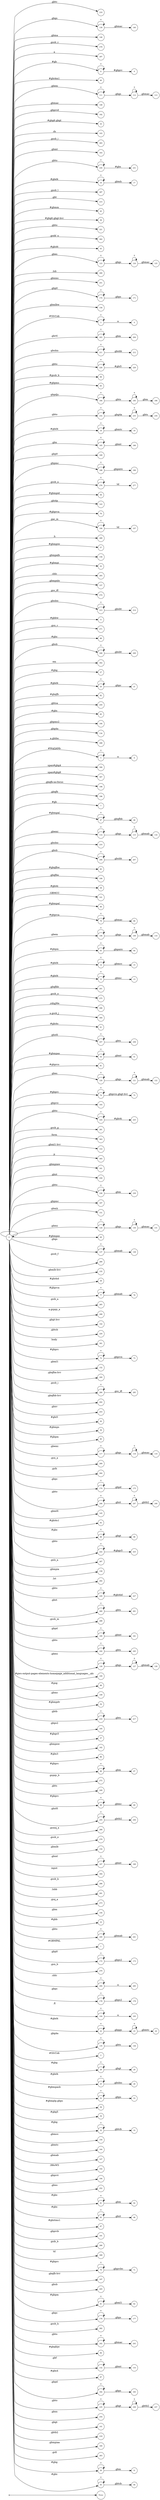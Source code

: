 digraph NFA {
  rankdir=LR;
  node [shape=circle, fontsize=10];
  __start [shape=point, label=""];
  __start -> None;
  219 [label="219"];
  139 [label="139"];
  146 [label="146"];
  78 [label="78"];
  236 [label="236"];
  245 [label="245"];
  13 [label="13"];
  261 [label="261"];
  278 [label="278"];
  109 [label="109"];
  9 [label="9"];
  69 [label="69"];
  112 [label="112"];
  113 [label="113"];
  297 [label="297"];
  8 [label="8"];
  40 [label="40"];
  111 [label="111"];
  148 [label="148"];
  192 [label="192"];
  231 [label="231"];
  35 [label="35"];
  103 [label="103"];
  277 [label="277"];
  283 [label="283"];
  163 [label="163"];
  230 [label="230"];
  223 [label="223"];
  16 [label="16"];
  128 [label="128"];
  287 [label="287"];
  215 [label="215"];
  295 [label="295"];
  45 [label="45"];
  36 [label="36"];
  107 [label="107"];
  221 [label="221"];
  53 [label="53"];
  212 [label="212"];
  239 [label="239"];
  125 [label="125"];
  262 [label="262"];
  43 [label="43"];
  241 [label="241"];
  123 [label="123"];
  290 [label="290"];
  251 [label="251"];
  170 [label="170"];
  51 [label="51"];
  156 [label="156"];
  3 [label="3"];
  203 [label="203"];
  211 [label="211"];
  4 [label="4"];
  228 [label="228"];
  21 [label="21"];
  99 [label="99"];
  65 [label="65"];
  184 [label="184"];
  17 [label="17"];
  232 [label="232"];
  18 [label="18"];
  165 [label="165"];
  19 [label="19"];
  122 [label="122"];
  169 [label="169"];
  188 [label="188"];
  258 [label="258"];
  276 [label="276"];
  56 [label="56"];
  143 [label="143"];
  76 [label="76"];
  106 [label="106"];
  289 [label="289"];
  110 [label="110"];
  124 [label="124"];
  57 [label="57"];
  158 [label="158"];
  55 [label="55"];
  90 [label="90"];
  181 [label="181"];
  233 [label="233"];
  293 [label="293"];
  157 [label="157"];
  209 [label="209"];
  274 [label="274"];
  75 [label="75"];
  138 [label="138"];
  213 [label="213"];
  11 [label="11"];
  271 [label="271"];
  88 [label="88"];
  217 [label="217"];
  208 [label="208"];
  33 [label="33"];
  173 [label="173"];
  302 [label="302"];
  27 [label="27"];
  20 [label="20"];
  82 [label="82"];
  250 [label="250"];
  85 [label="85"];
  190 [label="190"];
  62 [label="62"];
  134 [label="134"];
  298 [label="298"];
  5 [label="5"];
  306 [label="306"];
  307 [label="307"];
  198 [label="198"];
  196 [label="196"];
  7 [label="7"];
  47 [label="47"];
  114 [label="114"];
  210 [label="210"];
  206 [label="206"];
  83 [label="83"];
  199 [label="199"];
  38 [label="38"];
  101 [label="101"];
  46 [label="46"];
  79 [label="79"];
  108 [label="108"];
  136 [label="136"];
  63 [label="63"];
  14 [label="14"];
  12 [label="12"];
  171 [label="171"];
  185 [label="185"];
  201 [label="201"];
  225 [label="225"];
  275 [label="275"];
  296 [label="296"];
  177 [label="177"];
  127 [label="127"];
  300 [label="300"];
  41 [label="41"];
  257 [label="257"];
  50 [label="50"];
  26 [label="26"];
  81 [label="81"];
  116 [label="116"];
  120 [label="120"];
  74 [label="74"];
  193 [label="193"];
  140 [label="140"];
  224 [label="224"];
  247 [label="247"];
  281 [label="281"];
  303 [label="303"];
  153 [label="153"];
  305 [label="305"];
  161 [label="161"];
  259 [label="259"];
  238 [label="238"];
  187 [label="187"];
  151 [label="151"];
  129 [label="129"];
  49 [label="49"];
  137 [label="137"];
  280 [label="280"];
  155 [label="155"];
  237 [label="237"];
  39 [label="39"];
  77 [label="77"];
  265 [label="265"];
  299 [label="299"];
  142 [label="142"];
  220 [label="220"];
  301 [label="301"];
  72 [label="72"];
  152 [label="152"];
  243 [label="243"];
  183 [label="183"];
  285 [label="285"];
  168 [label="168"];
  200 [label="200"];
  284 [label="284"];
  202 [label="202"];
  253 [label="253"];
  44 [label="44"];
  59 [label="59"];
  166 [label="166"];
  60 [label="60"];
  117 [label="117"];
  133 [label="133"];
  269 [label="269"];
  64 [label="64"];
  264 [label="264"];
  174 [label="174"];
  246 [label="246"];
  227 [label="227"];
  248 [label="248"];
  145 [label="145"];
  42 [label="42"];
  131 [label="131"];
  89 [label="89"];
  222 [label="222"];
  267 [label="267"];
  159 [label="159"];
  292 [label="292"];
  226 [label="226"];
  260 [label="260"];
  118 [label="118"];
  288 [label="288"];
  180 [label="180"];
  121 [label="121"];
  244 [label="244"];
  126 [label="126"];
  100 [label="100"];
  98 [label="98"];
  149 [label="149"];
  54 [label="54"];
  6 [label="6"];
  216 [label="216"];
  195 [label="195"];
  37 [label="37"];
  162 [label="162"];
  86 [label="86"];
  204 [label="204"];
  66 [label="66"];
  73 [label="73"];
  272 [label="272"];
  249 [label="249"];
  68 [label="68"];
  255 [label="255"];
  207 [label="207"];
  268 [label="268"];
  96 [label="96"];
  279 [label="279"];
  154 [label="154"];
  167 [label="167"];
  304 [label="304"];
  48 [label="48"];
  286 [label="286"];
  291 [label="291"];
  273 [label="273"];
  186 [label="186"];
  189 [label="189"];
  144 [label="144"];
  10 [label="10"];
  15 [label="15"];
  214 [label="214"];
  234 [label="234"];
  240 [label="240"];
  1 [label="1"];
  31 [label="31"];
  172 [label="172"];
  270 [label="270"];
  294 [label="294"];
  178 [label="178"];
  104 [label="104"];
  22 [label="22"];
  135 [label="135"];
  2 [label="2"];
  28 [label="28"];
  25 [label="25"];
  52 [label="52"];
  80 [label="80"];
  58 [label="58"];
  115 [label="115"];
  24 [label="24"];
  34 [label="34"];
  94 [label="94"];
  32 [label="32"];
  150 [label="150"];
  175 [label="175"];
  164 [label="164"];
  147 [label="147"];
  102 [label="102"];
  194 [label="194"];
  252 [label="252"];
  91 [label="91"];
  95 [label="95"];
  97 [label="97"];
  191 [label="191"];
  266 [label="266"];
  130 [label="130"];
  71 [label="71"];
  308 [label="308"];
  70 [label="70"];
  197 [label="197"];
  205 [label="205"];
  256 [label="256"];
  179 [label="179"];
  92 [label="92"];
  61 [label="61"];
  176 [label="176"];
  282 [label="282"];
  242 [label="242"];
  84 [label="84"];
  132 [label="132"];
  67 [label="67"];
  105 [label="105"];
  0 [label="0"];
  87 [label="87"];
  29 [label="29"];
  119 [label="119"];
  182 [label="182"];
  235 [label="235"];
  254 [label="254"];
  141 [label="141"];
  218 [label="218"];
  229 [label="229"];
  160 [label="160"];
  263 [label="263"];
  23 [label="23"];
  30 [label="30"];
  93 [label="93"];
  { node [shape=doublecircle]; 1 2 4 6 7 9 10 11 13 15 17 19 21 24 26 27 29 31 33 34 35 36 37 38 39 40 41 42 43 44 45 46 48 49 51 53 54 55 56 57 58 59 60 62 64 65 67 69 71 73 75 76 78 80 81 82 83 84 85 86 87 88 90 92 94 96 97 98 99 100 101 102 103 105 107 110 113 116 119 122 125 128 131 133 134 136 138 140 141 142 143 144 145 146 147 148 149 150 151 152 153 154 155 156 157 158 159 160 161 162 163 164 166 168 169 171 173 175 177 179 181 183 186 187 189 190 191 192 193 194 195 196 197 198 199 200 201 202 204 205 207 209 210 212 214 215 217 218 219 220 221 223 225 227 229 231 234 237 239 241 243 245 248 249 250 251 252 253 254 256 258 259 261 262 263 264 265 266 267 268 269 270 271 272 273 274 275 277 278 279 280 281 282 283 285 286 287 288 289 290 291 292 293 295 296 297 298 299 300 301 302 303 304 305 306 307 308 }
  0 -> 0 [label="*"];
  0 -> 1 [label="#GBMPAL"];
  0 -> 2 [label="#SIvCob"];
  0 -> 3 [label="#SIvCob"];
  3 -> 3 [label="*"];
  3 -> 4 [label="a"];
  0 -> 5 [label="#WqQANb"];
  5 -> 5 [label="*"];
  5 -> 6 [label="a"];
  0 -> 7 [label="#gb"];
  0 -> 8 [label="#gb"];
  8 -> 8 [label="*"];
  8 -> 9 [label="#gbprc"];
  0 -> 10 [label="#gbb"];
  0 -> 11 [label="#gbbw"];
  0 -> 12 [label="#gbd4"];
  12 -> 12 [label="*"];
  12 -> 13 [label=".gbmc"];
  0 -> 14 [label="#gbd4"];
  14 -> 14 [label="*"];
  14 -> 15 [label=".gbmcc"];
  0 -> 16 [label="#gbd4"];
  16 -> 16 [label="*"];
  16 -> 17 [label=".gbmh"];
  0 -> 18 [label="#gbd4"];
  18 -> 18 [label="*"];
  18 -> 19 [label=".gbmtc"];
  0 -> 20 [label="#gbd4"];
  20 -> 20 [label="*"];
  20 -> 21 [label=".gbpc"];
  0 -> 22 [label="#gbd4"];
  22 -> 22 [label="*"];
  22 -> 23 [label=".gbpgs"];
  23 -> 23 [label="*"];
  23 -> 24 [label=".gbmtc"];
  0 -> 25 [label="#gbd4"];
  25 -> 25 [label="*"];
  25 -> 26 [label=".gbsbic"];
  0 -> 27 [label="#gbg"];
  0 -> 28 [label="#gbg"];
  28 -> 28 [label="*"];
  28 -> 29 [label=".gbgt"];
  0 -> 30 [label="#gbg"];
  30 -> 30 [label="*"];
  30 -> 31 [label=".gbm"];
  0 -> 32 [label="#gbg"];
  32 -> 32 [label="*"];
  32 -> 33 [label=".gbtcb"];
  0 -> 34 [label="#gbg5"];
  0 -> 35 [label="#gbg6.gbgt"];
  0 -> 36 [label="#gbg6.gbgt-hvr"];
  0 -> 37 [label="#gbgs5"];
  0 -> 38 [label="#gbi4i"];
  0 -> 39 [label="#gbi4id"];
  0 -> 40 [label="#gbi4m1"];
  0 -> 41 [label="#gbi4s"];
  0 -> 42 [label="#gbi4s1"];
  0 -> 43 [label="#gbi4t"];
  0 -> 44 [label="#gbi5"];
  0 -> 45 [label="#gbmm"];
  0 -> 46 [label="#gbmpal"];
  0 -> 47 [label="#gbmpal"];
  47 -> 47 [label="*"];
  47 -> 48 [label=".gbqfbb"];
  0 -> 49 [label="#gbmpas"];
  0 -> 50 [label="#gbmpas"];
  50 -> 50 [label="*"];
  50 -> 51 [label=".gbmt"];
  0 -> 52 [label="#gbmpasb"];
  52 -> 52 [label="*"];
  52 -> 53 [label=".gbps"];
  0 -> 54 [label="#gbmpdv"];
  0 -> 55 [label="#gbmpi"];
  0 -> 56 [label="#gbmpid"];
  0 -> 57 [label="#gbmpiw"];
  0 -> 58 [label="#gbmplp.gbps"];
  0 -> 59 [label="#gbmps"];
  0 -> 60 [label="#gbpm"];
  0 -> 61 [label="#gbpm"];
  61 -> 61 [label="*"];
  61 -> 62 [label=".gbml1"];
  0 -> 63 [label="#gbpm"];
  63 -> 63 [label="*"];
  63 -> 64 [label=".gbpmtc"];
  0 -> 65 [label="#gbpms"];
  0 -> 66 [label="#gbprc"];
  66 -> 66 [label="*"];
  66 -> 67 [label=".gbm"];
  0 -> 68 [label="#gbprc"];
  68 -> 68 [label="*"];
  68 -> 69 [label=".gbmc"];
  0 -> 70 [label="#gbprc"];
  70 -> 70 [label="*"];
  70 -> 71 [label=".gbprcbc"];
  0 -> 72 [label="#gbprc"];
  72 -> 72 [label="*"];
  72 -> 73 [label=".gbprcx"];
  0 -> 74 [label="#gbprc"];
  74 -> 74 [label="*"];
  74 -> 75 [label=".gbprcx.gbgt-hvr"];
  0 -> 76 [label="#gbprca"];
  0 -> 77 [label="#gbprca"];
  77 -> 77 [label="*"];
  77 -> 78 [label=".gbmab"];
  0 -> 79 [label="#gbprca"];
  79 -> 79 [label="*"];
  79 -> 80 [label=".gbmac"];
  0 -> 81 [label="#gbprcs"];
  0 -> 82 [label="#gbqfb"];
  0 -> 83 [label="#gbqfbw"];
  0 -> 84 [label="#gbqfqw"];
  0 -> 85 [label="#gbs"];
  0 -> 86 [label="#gbx3"];
  0 -> 87 [label="#gbx4"];
  0 -> 88 [label="#gbz"];
  0 -> 89 [label="#gbz"];
  89 -> 89 [label="*"];
  89 -> 90 [label=".gbgt"];
  0 -> 91 [label="#gbz"];
  91 -> 91 [label="*"];
  91 -> 92 [label=".gbm"];
  0 -> 93 [label="#gbz"];
  93 -> 93 [label="*"];
  93 -> 94 [label=".gbtcb"];
  0 -> 95 [label="#gbz"];
  95 -> 95 [label="*"];
  95 -> 96 [label=".gbzt"];
  0 -> 97 [label="#gbztms1"];
  0 -> 98 [label="#gog"];
  0 -> 99 [label="#gssb_b"];
  0 -> 100 [label="#gws-output-pages-elements-homepage_additional_languages__als"];
  0 -> 101 [label=".GBMCC"];
  0 -> 102 [label=".H6sW5"];
  0 -> 103 [label=".ds"];
  0 -> 104 [label=".fl"];
  104 -> 104 [label="*"];
  104 -> 105 [label="a"];
  0 -> 106 [label=".gac_m"];
  106 -> 106 [label="*"];
  106 -> 107 [label="td"];
  0 -> 108 [label=".gbem"];
  108 -> 108 [label="*"];
  108 -> 109 [label=".gbgs"];
  109 -> 109 [label="*"];
  109 -> 110 [label=".gbmab"];
  0 -> 111 [label=".gbem"];
  111 -> 111 [label="*"];
  111 -> 112 [label=".gbgs"];
  112 -> 112 [label="*"];
  112 -> 113 [label=".gbmac"];
  0 -> 114 [label=".gbemi"];
  114 -> 114 [label="*"];
  114 -> 115 [label=".gbgs"];
  115 -> 115 [label="*"];
  115 -> 116 [label=".gbmab"];
  0 -> 117 [label=".gbemi"];
  117 -> 117 [label="*"];
  117 -> 118 [label=".gbgs"];
  118 -> 118 [label="*"];
  118 -> 119 [label=".gbmac"];
  0 -> 120 [label=".gbes"];
  120 -> 120 [label="*"];
  120 -> 121 [label=".gbgs"];
  121 -> 121 [label="*"];
  121 -> 122 [label=".gbmab"];
  0 -> 123 [label=".gbes"];
  123 -> 123 [label="*"];
  123 -> 124 [label=".gbgs"];
  124 -> 124 [label="*"];
  124 -> 125 [label=".gbmac"];
  0 -> 126 [label=".gbesi"];
  126 -> 126 [label="*"];
  126 -> 127 [label=".gbgs"];
  127 -> 127 [label="*"];
  127 -> 128 [label=".gbmab"];
  0 -> 129 [label=".gbesi"];
  129 -> 129 [label="*"];
  129 -> 130 [label=".gbgs"];
  130 -> 130 [label="*"];
  130 -> 131 [label=".gbmac"];
  0 -> 132 [label=".gbf"];
  132 -> 132 [label="*"];
  132 -> 133 [label=".gbmt"];
  0 -> 134 [label=".gbg4a"];
  0 -> 135 [label=".gbg4a"];
  135 -> 135 [label="*"];
  135 -> 136 [label=".gbts"];
  0 -> 137 [label=".gbgs"];
  137 -> 137 [label="*"];
  137 -> 138 [label=".gbmab"];
  0 -> 139 [label=".gbgs"];
  139 -> 139 [label="*"];
  139 -> 140 [label=".gbmac"];
  0 -> 141 [label=".gbgt"];
  0 -> 142 [label=".gbgt-hvr"];
  0 -> 143 [label=".gbi4p"];
  0 -> 144 [label=".gbm"];
  0 -> 145 [label=".gbm0l"];
  0 -> 146 [label=".gbma"];
  0 -> 147 [label=".gbmab"];
  0 -> 148 [label=".gbmac"];
  0 -> 149 [label=".gbmc"];
  0 -> 150 [label=".gbmcc"];
  0 -> 151 [label=".gbmh"];
  0 -> 152 [label=".gbml1"];
  0 -> 153 [label=".gbml1-hvr"];
  0 -> 154 [label=".gbmlb"];
  0 -> 155 [label=".gbmlb-hvr"];
  0 -> 156 [label=".gbmlbw"];
  0 -> 157 [label=".gbmpala"];
  0 -> 158 [label=".gbmpalb"];
  0 -> 159 [label=".gbmpia"];
  0 -> 160 [label=".gbmpiaa"];
  0 -> 161 [label=".gbmpiaw"];
  0 -> 162 [label=".gbmpnw"];
  0 -> 163 [label=".gbmt"];
  0 -> 164 [label=".gbmtc"];
  0 -> 165 [label=".gbn"];
  165 -> 165 [label="*"];
  165 -> 166 [label=".gbmt"];
  0 -> 167 [label=".gbnd"];
  167 -> 167 [label="*"];
  167 -> 168 [label=".gbmt"];
  0 -> 169 [label=".gbp0"];
  0 -> 170 [label=".gbp0"];
  170 -> 170 [label="*"];
  170 -> 171 [label=".gbps"];
  0 -> 172 [label=".gbp0"];
  172 -> 172 [label="*"];
  172 -> 173 [label=".gbps2"];
  0 -> 174 [label=".gbpc"];
  174 -> 174 [label="*"];
  174 -> 175 [label=".gbpd"];
  0 -> 176 [label=".gbpc"];
  176 -> 176 [label="*"];
  176 -> 177 [label=".gbps"];
  0 -> 178 [label=".gbpc"];
  178 -> 178 [label="*"];
  178 -> 179 [label=".gbps2"];
  0 -> 180 [label=".gbpd"];
  180 -> 180 [label="*"];
  180 -> 181 [label=".gbmt"];
  0 -> 182 [label=".gbpd"];
  182 -> 182 [label="*"];
  182 -> 183 [label=".gbps"];
  0 -> 184 [label=".gbpdjs"];
  184 -> 184 [label="*"];
  184 -> 185 [label=".gbto"];
  185 -> 185 [label="*"];
  185 -> 186 [label=".gbm"];
  0 -> 187 [label=".gbpmc"];
  0 -> 188 [label=".gbpmc"];
  188 -> 188 [label="*"];
  188 -> 189 [label=".gbpmtc"];
  0 -> 190 [label=".gbpms2"];
  0 -> 191 [label=".gbprcb"];
  0 -> 192 [label=".gbprcd"];
  0 -> 193 [label=".gbprci"];
  0 -> 194 [label=".gbprct"];
  0 -> 195 [label=".gbps2"];
  0 -> 196 [label=".gbqfb"];
  0 -> 197 [label=".gbqfb-hvr"];
  0 -> 198 [label=".gbqfb-no-focus"];
  0 -> 199 [label=".gbqfba"];
  0 -> 200 [label=".gbqfba-hvr"];
  0 -> 201 [label=".gbqfbb"];
  0 -> 202 [label=".gbqfbb-hvr"];
  0 -> 203 [label=".gbrtl"];
  203 -> 203 [label="*"];
  203 -> 204 [label=".gbm"];
  0 -> 205 [label=".gbsb"];
  0 -> 206 [label=".gbsb"];
  206 -> 206 [label="*"];
  206 -> 207 [label=".gbsbb"];
  0 -> 208 [label=".gbsb"];
  208 -> 208 [label="*"];
  208 -> 209 [label=".gbsbt"];
  0 -> 210 [label=".gbsbic"];
  0 -> 211 [label=".gbsbis"];
  211 -> 211 [label="*"];
  211 -> 212 [label=".gbsbb"];
  0 -> 213 [label=".gbsbis"];
  213 -> 213 [label="*"];
  213 -> 214 [label=".gbsbt"];
  0 -> 215 [label=".gbt"];
  0 -> 216 [label=".gbtb"];
  216 -> 216 [label="*"];
  216 -> 217 [label=".gbts"];
  0 -> 218 [label=".gbtb2"];
  0 -> 219 [label=".gbtc"];
  0 -> 220 [label=".gbtcb"];
  0 -> 221 [label=".gbto"];
  0 -> 222 [label=".gbto"];
  222 -> 222 [label="*"];
  222 -> 223 [label="#gbgs5"];
  0 -> 224 [label=".gbto"];
  224 -> 224 [label="*"];
  224 -> 225 [label="#gbi4i"];
  0 -> 226 [label=".gbto"];
  226 -> 226 [label="*"];
  226 -> 227 [label="#gbi4id"];
  0 -> 228 [label=".gbto"];
  228 -> 228 [label="*"];
  228 -> 229 [label="#gbi5"];
  0 -> 230 [label=".gbto"];
  230 -> 230 [label="*"];
  230 -> 231 [label="#gbs"];
  0 -> 232 [label=".gbto"];
  232 -> 232 [label="*"];
  232 -> 233 [label=".gbg4a"];
  233 -> 233 [label="*"];
  233 -> 234 [label=".gbts"];
  0 -> 235 [label=".gbto"];
  235 -> 235 [label="*"];
  235 -> 236 [label=".gbgt"];
  236 -> 236 [label="*"];
  236 -> 237 [label=".gbtb2"];
  0 -> 238 [label=".gbto"];
  238 -> 238 [label="*"];
  238 -> 239 [label=".gbm"];
  0 -> 240 [label=".gbto"];
  240 -> 240 [label="*"];
  240 -> 241 [label=".gbmab"];
  0 -> 242 [label=".gbto"];
  242 -> 242 [label="*"];
  242 -> 243 [label=".gbmac"];
  0 -> 244 [label=".gbto"];
  244 -> 244 [label="*"];
  244 -> 245 [label=".gbts"];
  0 -> 246 [label=".gbto"];
  246 -> 246 [label="*"];
  246 -> 247 [label=".gbzt"];
  247 -> 247 [label="*"];
  247 -> 248 [label=".gbtb2"];
  0 -> 249 [label=".gbts"];
  0 -> 250 [label=".gbtsa"];
  0 -> 251 [label=".gbxms"];
  0 -> 252 [label=".gbxo"];
  0 -> 253 [label=".gbxv"];
  0 -> 254 [label=".gbxx"];
  0 -> 255 [label=".gbz0l"];
  255 -> 255 [label="*"];
  255 -> 256 [label=".gbtb2"];
  0 -> 257 [label=".gbz0l"];
  257 -> 257 [label="*"];
  257 -> 258 [label=".gbts"];
  0 -> 259 [label=".gbzt"];
  0 -> 260 [label=".gbzt"];
  260 -> 260 [label="*"];
  260 -> 261 [label=".gbts"];
  0 -> 262 [label=".gsdd_a"];
  0 -> 263 [label=".gsfi"];
  0 -> 264 [label=".gsfs"];
  0 -> 265 [label=".gsib_a"];
  0 -> 266 [label=".gsib_b"];
  0 -> 267 [label=".gsls_a"];
  0 -> 268 [label=".gsmq_a"];
  0 -> 269 [label=".gsn_a"];
  0 -> 270 [label=".gsn_b"];
  0 -> 271 [label=".gsn_c"];
  0 -> 272 [label=".gspqs_b"];
  0 -> 273 [label=".gsq_a"];
  0 -> 274 [label=".gss_ifl"];
  0 -> 275 [label=".gssb_a"];
  0 -> 276 [label=".gssb_a"];
  276 -> 276 [label="*"];
  276 -> 277 [label="td"];
  0 -> 278 [label=".gssb_c"];
  0 -> 279 [label=".gssb_e"];
  0 -> 280 [label=".gssb_f"];
  0 -> 281 [label=".gssb_g"];
  0 -> 282 [label=".gssb_h"];
  0 -> 283 [label=".gssb_i"];
  0 -> 284 [label=".gssb_i"];
  284 -> 284 [label="*"];
  284 -> 285 [label=".gss_ifl"];
  0 -> 286 [label=".gssb_k"];
  0 -> 287 [label=".gssb_l"];
  0 -> 288 [label=".gssb_m"];
  0 -> 289 [label=".h"];
  0 -> 290 [label=".lsb"];
  0 -> 291 [label=".lsbb"];
  0 -> 292 [label=".lst"];
  0 -> 293 [label=".sblc"];
  0 -> 294 [label=".sblc"];
  294 -> 294 [label="*"];
  294 -> 295 [label="a"];
  0 -> 296 [label=".z4hgWe"];
  0 -> 297 [label="a"];
  0 -> 298 [label="a.gbiba"];
  0 -> 299 [label="a.gspqs_a"];
  0 -> 300 [label="a.gssb_j"];
  0 -> 301 [label="body"];
  0 -> 302 [label="em"];
  0 -> 303 [label="form"];
  0 -> 304 [label="input"];
  0 -> 305 [label="p"];
  0 -> 306 [label="span#gbg4"];
  0 -> 307 [label="span#gbg6"];
  0 -> 308 [label="td"];
}
